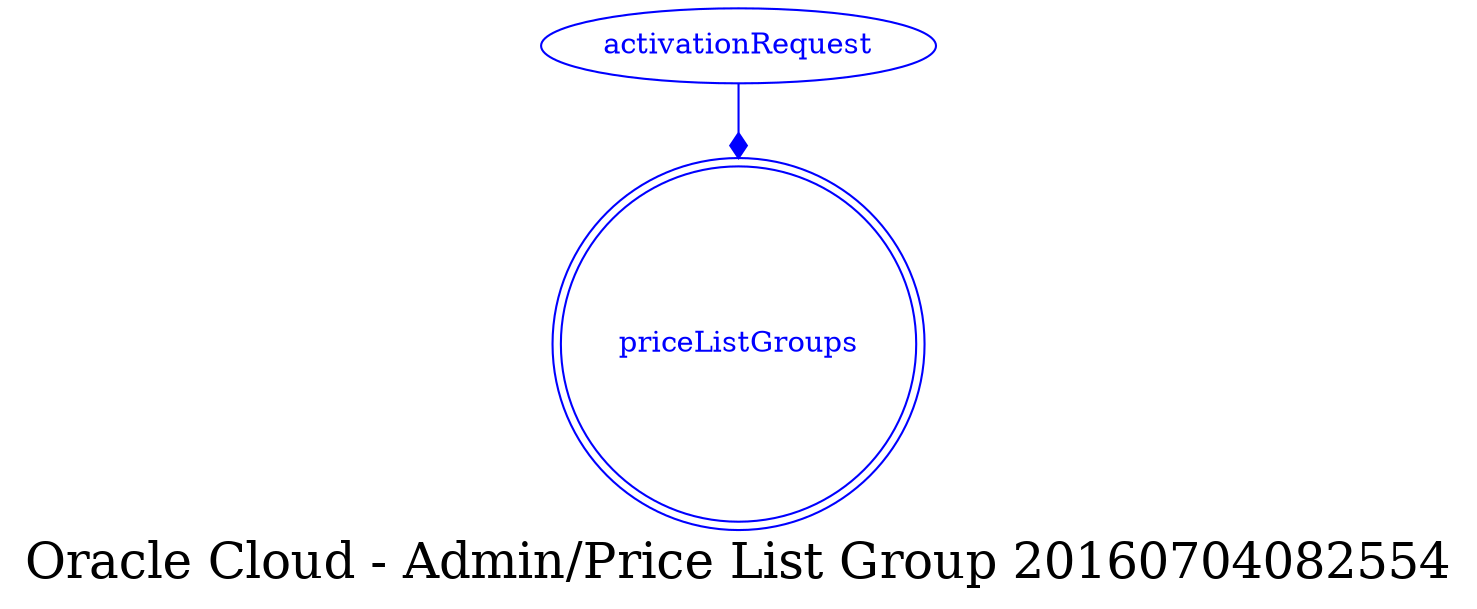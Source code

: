 digraph LexiconGraph {
graph[label="Oracle Cloud - Admin/Price List Group 20160704082554", fontsize=24]
splines=true
"priceListGroups" [color=blue, fontcolor=blue, shape=doublecircle]
"activationRequest" -> "priceListGroups" [color=blue, fontcolor=blue, arrowhead=diamond, arrowtail=none]
"activationRequest" [color=blue, fontcolor=blue, shape=ellipse]
}
